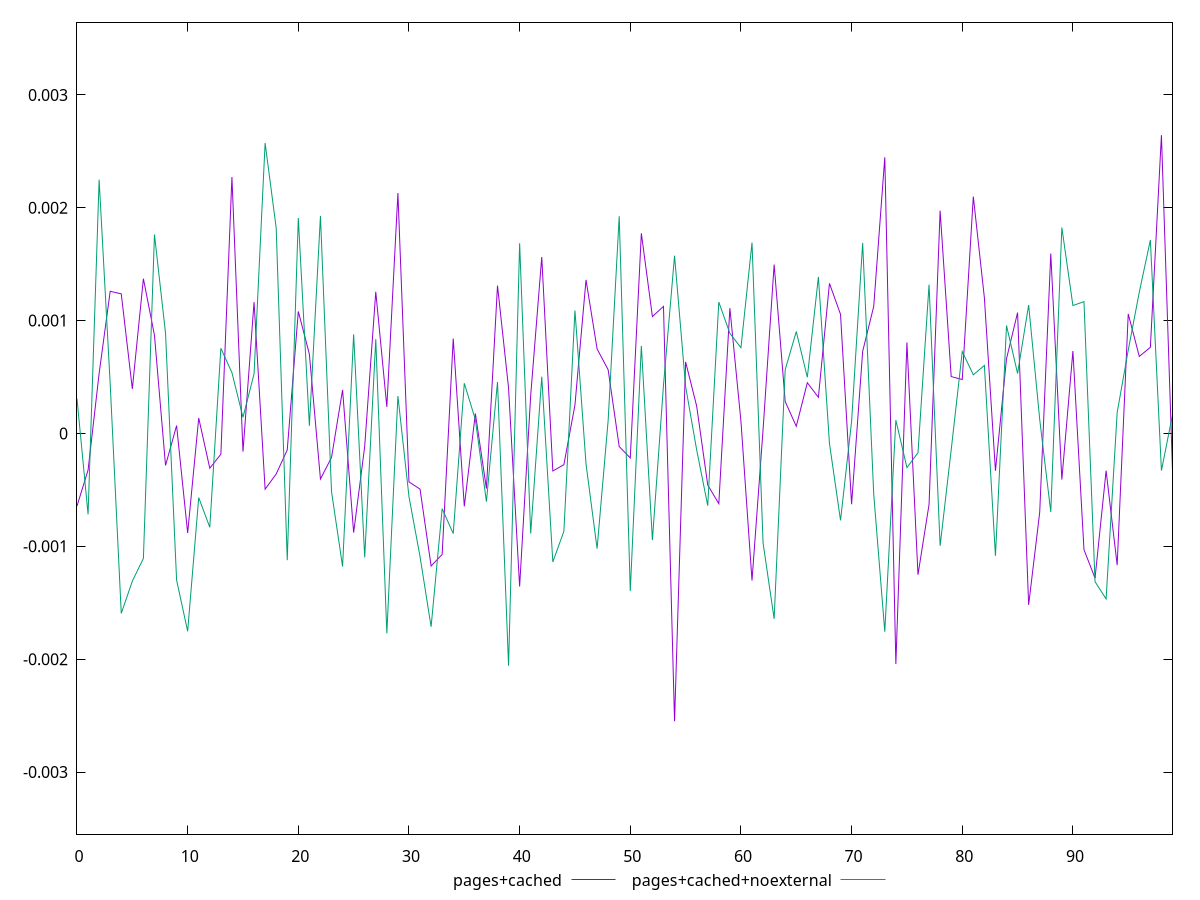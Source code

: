 reset

$pagesCached <<EOF
0 -0.0006430017412868565
1 -0.00032451792983078753
2 0.0005323661727615147
3 0.0012596084347599324
4 0.0012366696312885274
5 0.000394767892814715
6 0.001371268519918752
7 0.0008701954667780555
8 -0.0002838072826636197
9 0.00006980167531157712
10 -0.0008819654325798183
11 0.00013658406169247283
12 -0.0003078772794135729
13 -0.00018438968545534214
14 0.0022721447932165
15 -0.0001613340198093577
16 0.001163768878737884
17 -0.0004940559733503355
18 -0.0003594096849762074
19 -0.00014611482554407915
20 0.0010811768560027675
21 0.0007025581508143113
22 -0.0004037531214641478
23 -0.00021286165504566136
24 0.0003855052655697894
25 -0.0008786859181320795
26 -0.0001143281619516978
27 0.001255468845895788
28 0.00023510776982077873
29 0.002130068595508365
30 -0.00042935647222825903
31 -0.0004933705960439206
32 -0.0011742405146643858
33 -0.0010717620931380372
34 0.000841057252754866
35 -0.0006459820101390057
36 0.00017642473877031552
37 -0.0004880886935141975
38 0.0013099454543232696
39 0.00040310502626813264
40 -0.0013561597269246281
41 0.00033607519542616757
42 0.0015633422673705564
43 -0.00033270257487333604
44 -0.0002767509661665525
45 0.000252483624916099
46 0.001360600278612714
47 0.000748971813342041
48 0.0005642995964159199
49 -0.00011658034088388126
50 -0.00021723988363896675
51 0.0017731033520303446
52 0.001035591345025515
53 0.0011255943313128753
54 -0.0025504190984783483
55 0.0006339715101829142
56 0.0002415037411494775
57 -0.00045716403913752496
58 -0.0006221503876577803
59 0.0011102818493300933
60 0.00010925849688753808
61 -0.0013027248489199921
62 0.000034306658635567967
63 0.001496313494930064
64 0.00028239064177728977
65 0.00006353651380526142
66 0.00044921870201694624
67 0.0003200667170827194
68 0.0013296294768662964
69 0.0010553486935214668
70 -0.0006274697279232337
71 0.0007268431391201816
72 0.0011260233452924573
73 0.002446686940656717
74 -0.0020434027192889302
75 0.0008063047499234377
76 -0.0012518585535195054
77 -0.0006288617153686354
78 0.0019740803991819054
79 0.000503839251835887
80 0.000477881684900201
81 0.002098953014663608
82 0.0012019151271014004
83 -0.0003307875813590311
84 0.0006620433392580321
85 0.0010709516123419281
86 -0.001519426276807593
87 -0.0006983610135296931
88 0.0015942522804168397
89 -0.00040840828909168947
90 0.0007302661541016286
91 -0.0010297900384417186
92 -0.0012821684209221066
93 -0.00032997917256707586
94 -0.0011664989489897377
95 0.0010591867828171075
96 0.0006823855958069862
97 0.0007636208810936578
98 0.002643158889091682
99 -0.0003300071008868105
EOF

$pagesCachedNoexternal <<EOF
0 0.00030787752387867364
1 -0.0007168758764359305
2 0.00224828844771441
3 0.00043865200819278346
4 -0.0015944113979363156
5 -0.0013087436783405745
6 -0.0011073187372222073
7 0.0017630353113327196
8 0.0008883714621346951
9 -0.0012989240941709203
10 -0.001753101477304931
11 -0.0005683391079974769
12 -0.0008315740913227381
13 0.0007549223355716045
14 0.0005389126391154649
15 0.0001431598352431636
16 0.0005281179962077349
17 0.002573044984808225
18 0.0018219287306068495
19 -0.0011231247195192808
20 0.0019090530198427067
21 0.00006784625282578007
22 0.0019277841593727631
23 -0.0005151771785456709
24 -0.0011788387273782253
25 0.0008782087972843734
26 -0.0010975404712842316
27 0.0008355222374534417
28 -0.0017712092470196384
29 0.0003315718555689709
30 -0.0005598064095861495
31 -0.0010910234264272362
32 -0.0017128806260524746
33 -0.0006670774760174097
34 -0.0008874293391399275
35 0.00044458556521433974
36 0.00012341600091541797
37 -0.0006044132848754736
38 0.0004564151484214904
39 -0.002057910819210309
40 0.0016852549078700907
41 -0.0008866470803630923
42 0.0005026224362086021
43 -0.001139343549988875
44 -0.0008665687066556234
45 0.0010894469763055225
46 -0.00027067542817392585
47 -0.0010203081567530152
48 0.00011541411504026157
49 0.0019248250917366244
50 -0.0013961989790038107
51 0.0007755391543436751
52 -0.0009448026833828514
53 0.00042641434142312416
54 0.0015747068064777808
55 0.0004155239012555126
56 -0.0001460763077262321
57 -0.0006397576124869342
58 0.001164162762414783
59 0.0008867670598903737
60 0.0007600011849153933
61 0.0016905369195077144
62 -0.0009709166006034389
63 -0.0016432791065885697
64 0.0005650975853987172
65 0.0009029166609151377
66 0.0004974402924585645
67 0.0013868160190685153
68 -0.00008897549716770465
69 -0.0007702161871001883
70 0.00010756021128790665
71 0.001687971964156553
72 -0.0005394208632519613
73 -0.001756943306281781
74 0.00011772287008261678
75 -0.00030283499834263635
76 -0.0001709434734715891
77 0.0013187806220941933
78 -0.0009958915378739215
79 -0.00014627150410392056
80 0.0007250531961626912
81 0.0005195555334298167
82 0.0006028873500700406
83 -0.0010841452123615926
84 0.0009560962874683066
85 0.0005317106853972941
86 0.0011383422636783607
87 0.00012338092723247806
88 -0.0006956091144070617
89 0.0018246628830349684
90 0.0011335522911737246
91 0.0011683193742270703
92 -0.0013134688878747463
93 -0.0014664097452596373
94 0.00018505694112880042
95 0.000738302987349405
96 0.0012524540673544164
97 0.0017137827144204209
98 -0.00032884008773715153
99 0.00016499891874861464
EOF

set key outside below
set xrange [0:99]
set yrange [-0.0035504190984783483:0.003643158889091682]
set trange [-0.0035504190984783483:0.003643158889091682]
set terminal svg size 640, 520 enhanced background rgb 'white'
set output "reprap/meta/pScore-difference/comparison/line/1_vs_2.svg"

plot $pagesCached title "pages+cached" with line, \
     $pagesCachedNoexternal title "pages+cached+noexternal" with line

reset
